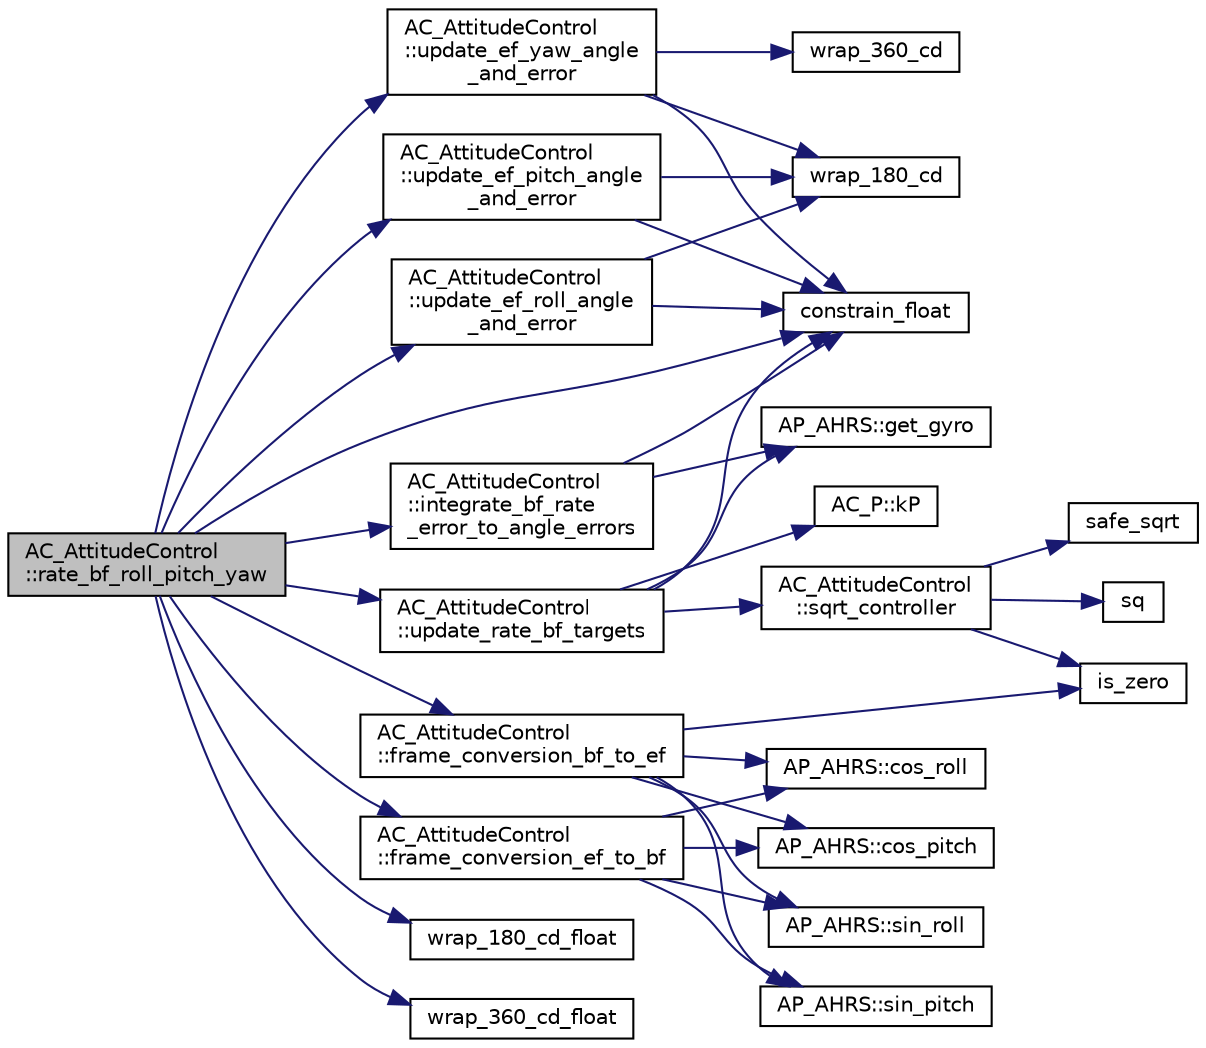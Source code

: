 digraph "AC_AttitudeControl::rate_bf_roll_pitch_yaw"
{
 // INTERACTIVE_SVG=YES
  edge [fontname="Helvetica",fontsize="10",labelfontname="Helvetica",labelfontsize="10"];
  node [fontname="Helvetica",fontsize="10",shape=record];
  rankdir="LR";
  Node1 [label="AC_AttitudeControl\l::rate_bf_roll_pitch_yaw",height=0.2,width=0.4,color="black", fillcolor="grey75", style="filled" fontcolor="black"];
  Node1 -> Node2 [color="midnightblue",fontsize="10",style="solid",fontname="Helvetica"];
  Node2 [label="constrain_float",height=0.2,width=0.4,color="black", fillcolor="white", style="filled",URL="$AP__Math_8cpp.html#a08eedb329d8162ddbd344d4f6c8cde20"];
  Node1 -> Node3 [color="midnightblue",fontsize="10",style="solid",fontname="Helvetica"];
  Node3 [label="AC_AttitudeControl\l::frame_conversion_bf_to_ef",height=0.2,width=0.4,color="black", fillcolor="white", style="filled",URL="$classAC__AttitudeControl.html#aaf361db790682e5ab8d1077cddfaebf0"];
  Node3 -> Node4 [color="midnightblue",fontsize="10",style="solid",fontname="Helvetica"];
  Node4 [label="is_zero",height=0.2,width=0.4,color="black", fillcolor="white", style="filled",URL="$AP__Math_8h.html#a108b79eeb35c5d58f324458ec9e1e9f2"];
  Node3 -> Node5 [color="midnightblue",fontsize="10",style="solid",fontname="Helvetica"];
  Node5 [label="AP_AHRS::cos_pitch",height=0.2,width=0.4,color="black", fillcolor="white", style="filled",URL="$classAP__AHRS.html#aae50efebd31d79c279e6155298433493"];
  Node3 -> Node6 [color="midnightblue",fontsize="10",style="solid",fontname="Helvetica"];
  Node6 [label="AP_AHRS::sin_roll",height=0.2,width=0.4,color="black", fillcolor="white", style="filled",URL="$classAP__AHRS.html#ae6e0ea7f015a055ac5f9a191b36397b2"];
  Node3 -> Node7 [color="midnightblue",fontsize="10",style="solid",fontname="Helvetica"];
  Node7 [label="AP_AHRS::sin_pitch",height=0.2,width=0.4,color="black", fillcolor="white", style="filled",URL="$classAP__AHRS.html#ad38cca127a814e11e607f072bfdf03b0"];
  Node3 -> Node8 [color="midnightblue",fontsize="10",style="solid",fontname="Helvetica"];
  Node8 [label="AP_AHRS::cos_roll",height=0.2,width=0.4,color="black", fillcolor="white", style="filled",URL="$classAP__AHRS.html#a68ea4fdaf53cf5d7068927f5f20393ab"];
  Node1 -> Node9 [color="midnightblue",fontsize="10",style="solid",fontname="Helvetica"];
  Node9 [label="AC_AttitudeControl\l::update_ef_roll_angle\l_and_error",height=0.2,width=0.4,color="black", fillcolor="white", style="filled",URL="$classAC__AttitudeControl.html#ae0b0b68a4f7b34c3b202624b08ff04e4"];
  Node9 -> Node10 [color="midnightblue",fontsize="10",style="solid",fontname="Helvetica"];
  Node10 [label="wrap_180_cd",height=0.2,width=0.4,color="black", fillcolor="white", style="filled",URL="$AP__Math_8h.html#a35821002985a8e3e526c8ccad9bb9934"];
  Node9 -> Node2 [color="midnightblue",fontsize="10",style="solid",fontname="Helvetica"];
  Node1 -> Node11 [color="midnightblue",fontsize="10",style="solid",fontname="Helvetica"];
  Node11 [label="AC_AttitudeControl\l::update_ef_pitch_angle\l_and_error",height=0.2,width=0.4,color="black", fillcolor="white", style="filled",URL="$classAC__AttitudeControl.html#a8157e3f10ce7635e511c8d277a932357"];
  Node11 -> Node10 [color="midnightblue",fontsize="10",style="solid",fontname="Helvetica"];
  Node11 -> Node2 [color="midnightblue",fontsize="10",style="solid",fontname="Helvetica"];
  Node1 -> Node12 [color="midnightblue",fontsize="10",style="solid",fontname="Helvetica"];
  Node12 [label="AC_AttitudeControl\l::update_ef_yaw_angle\l_and_error",height=0.2,width=0.4,color="black", fillcolor="white", style="filled",URL="$classAC__AttitudeControl.html#a07a207caf66577a2632dae03f6e51854"];
  Node12 -> Node10 [color="midnightblue",fontsize="10",style="solid",fontname="Helvetica"];
  Node12 -> Node2 [color="midnightblue",fontsize="10",style="solid",fontname="Helvetica"];
  Node12 -> Node13 [color="midnightblue",fontsize="10",style="solid",fontname="Helvetica"];
  Node13 [label="wrap_360_cd",height=0.2,width=0.4,color="black", fillcolor="white", style="filled",URL="$AP__Math_8h.html#aec935e3ce7fb13099565b27693547d09"];
  Node1 -> Node14 [color="midnightblue",fontsize="10",style="solid",fontname="Helvetica"];
  Node14 [label="AC_AttitudeControl\l::frame_conversion_ef_to_bf",height=0.2,width=0.4,color="black", fillcolor="white", style="filled",URL="$classAC__AttitudeControl.html#a77b57ff5b579c859e590e3fcd04466b5"];
  Node14 -> Node7 [color="midnightblue",fontsize="10",style="solid",fontname="Helvetica"];
  Node14 -> Node8 [color="midnightblue",fontsize="10",style="solid",fontname="Helvetica"];
  Node14 -> Node6 [color="midnightblue",fontsize="10",style="solid",fontname="Helvetica"];
  Node14 -> Node5 [color="midnightblue",fontsize="10",style="solid",fontname="Helvetica"];
  Node1 -> Node15 [color="midnightblue",fontsize="10",style="solid",fontname="Helvetica"];
  Node15 [label="AC_AttitudeControl\l::integrate_bf_rate\l_error_to_angle_errors",height=0.2,width=0.4,color="black", fillcolor="white", style="filled",URL="$classAC__AttitudeControl.html#aa54787076ac944c6f22a3c56759c3749"];
  Node15 -> Node16 [color="midnightblue",fontsize="10",style="solid",fontname="Helvetica"];
  Node16 [label="AP_AHRS::get_gyro",height=0.2,width=0.4,color="black", fillcolor="white", style="filled",URL="$classAP__AHRS.html#a73669ea2a3cea5b5348915f7a333f840"];
  Node15 -> Node2 [color="midnightblue",fontsize="10",style="solid",fontname="Helvetica"];
  Node1 -> Node17 [color="midnightblue",fontsize="10",style="solid",fontname="Helvetica"];
  Node17 [label="wrap_180_cd_float",height=0.2,width=0.4,color="black", fillcolor="white", style="filled",URL="$AP__Math_8h.html#a75c3989c0e36a4b08af5fe8f0e664135"];
  Node1 -> Node18 [color="midnightblue",fontsize="10",style="solid",fontname="Helvetica"];
  Node18 [label="wrap_360_cd_float",height=0.2,width=0.4,color="black", fillcolor="white", style="filled",URL="$AP__Math_8h.html#a4ad8288602b130659a710d450c5f2f06"];
  Node1 -> Node19 [color="midnightblue",fontsize="10",style="solid",fontname="Helvetica"];
  Node19 [label="AC_AttitudeControl\l::update_rate_bf_targets",height=0.2,width=0.4,color="black", fillcolor="white", style="filled",URL="$classAC__AttitudeControl.html#a3b963b5312fad0512a2f3e9cf165e237"];
  Node19 -> Node20 [color="midnightblue",fontsize="10",style="solid",fontname="Helvetica"];
  Node20 [label="AC_AttitudeControl\l::sqrt_controller",height=0.2,width=0.4,color="black", fillcolor="white", style="filled",URL="$classAC__AttitudeControl.html#a1788967db1aa0dfe68fad24da23947f9"];
  Node20 -> Node4 [color="midnightblue",fontsize="10",style="solid",fontname="Helvetica"];
  Node20 -> Node21 [color="midnightblue",fontsize="10",style="solid",fontname="Helvetica"];
  Node21 [label="sq",height=0.2,width=0.4,color="black", fillcolor="white", style="filled",URL="$AP__Math_8cpp.html#a996fdbe87607543eef5dcb234f6bc017"];
  Node20 -> Node22 [color="midnightblue",fontsize="10",style="solid",fontname="Helvetica"];
  Node22 [label="safe_sqrt",height=0.2,width=0.4,color="black", fillcolor="white", style="filled",URL="$AP__Math_8cpp.html#a7b812b7e8008b90ab24bcd9c3b0e8e3b"];
  Node19 -> Node23 [color="midnightblue",fontsize="10",style="solid",fontname="Helvetica"];
  Node23 [label="AC_P::kP",height=0.2,width=0.4,color="black", fillcolor="white", style="filled",URL="$classAC__P.html#a9378b33d8cfb4bf2417880c038f1b7a2"];
  Node19 -> Node2 [color="midnightblue",fontsize="10",style="solid",fontname="Helvetica"];
  Node19 -> Node16 [color="midnightblue",fontsize="10",style="solid",fontname="Helvetica"];
}
